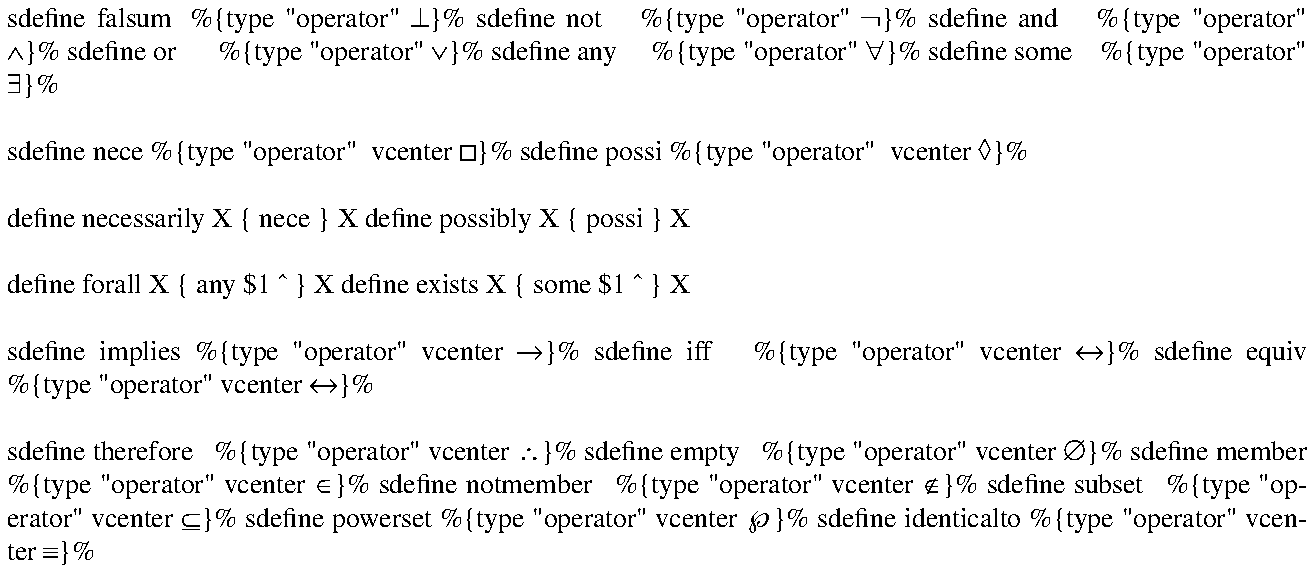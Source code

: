 .EQ
sdefine falsum  %{type "operator" \[pp]}%
sdefine not     %{type "operator" \[no]}%
sdefine and     %{type "operator" \[AN]}%
sdefine or      %{type "operator" \[OR]}%
sdefine any     %{type "operator" \[fa]}%
sdefine some    %{type "operator" \[te]}%

sdefine nece %{type "operator"  vcenter \[sq]}%
sdefine possi %{type "operator"  vcenter \[lz]}%

define necessarily X { nece } X
define possibly X { possi } X

define forall X { any $1 ^ } X
define exists X { some $1 ^ } X

sdefine implies %{type "operator" vcenter \[->]}%
sdefine iff     %{type "operator" vcenter \[<>]}%
sdefine equiv   %{type "operator" vcenter \[<>]}%

sdefine therefore   %{type "operator" vcenter \[tf]}%
sdefine empty   %{type "operator" vcenter \[es]}%
sdefine member   %{type "operator" vcenter \[mo]}%
sdefine notmember   %{type "operator" vcenter \[nm]}%
sdefine subset   %{type "operator" vcenter \[ib]}%
sdefine powerset %{type "operator" vcenter \[wp]}%
sdefine identicalto %{type "operator" vcenter \[==]}%
.EN

.PS
scale=2.54
moveht=0.75
boxht=0.75
movewid=0.9

depth=0;
max_depth=1

stepno=0;
step_total=0;

define set_steps_and_depths {
	step_total = $1;
	max_depth  = $2;
	stepno=0;
}

define start_proof {$1: box invis at depth*movewid,(step_total-stepno)*moveht;
.\" This prints step numbers correctly to STDERR
.\" command ".tm $1 " sprintf("%g",stepno)
depth=depth+1;}

define line_from_to {line from $1 to $2}

define end_proof {depth=depth-1;	
move to	$1.w.x,last box.sw.y;
line to $1.w.x,$1.sw.y-0.15;}

define add_premis {add_step($1,$2,$3)}

define premis_end {move to $1.w.x,last box.sw.y; line right}

define add_step {
stepno=stepno+1;
move to $1.nw;
for i=1 to stepno do {move down;}
box invis sprintf("%g",stepno) rjust with .e at -0.1,(step_total-stepno)*moveht;
if depth == 1 then { 
box invis  $2 ljust with .c at $1.w.x+0.1,(step_total-stepno)*moveht;
} else {box invis  $2 ljust with .c at $1.w.x+0.1,(step_total-stepno)*moveht;
}
box invis $3 ljust at max_depth*movewid,(step_total-stepno)*moveht;}
.PE
